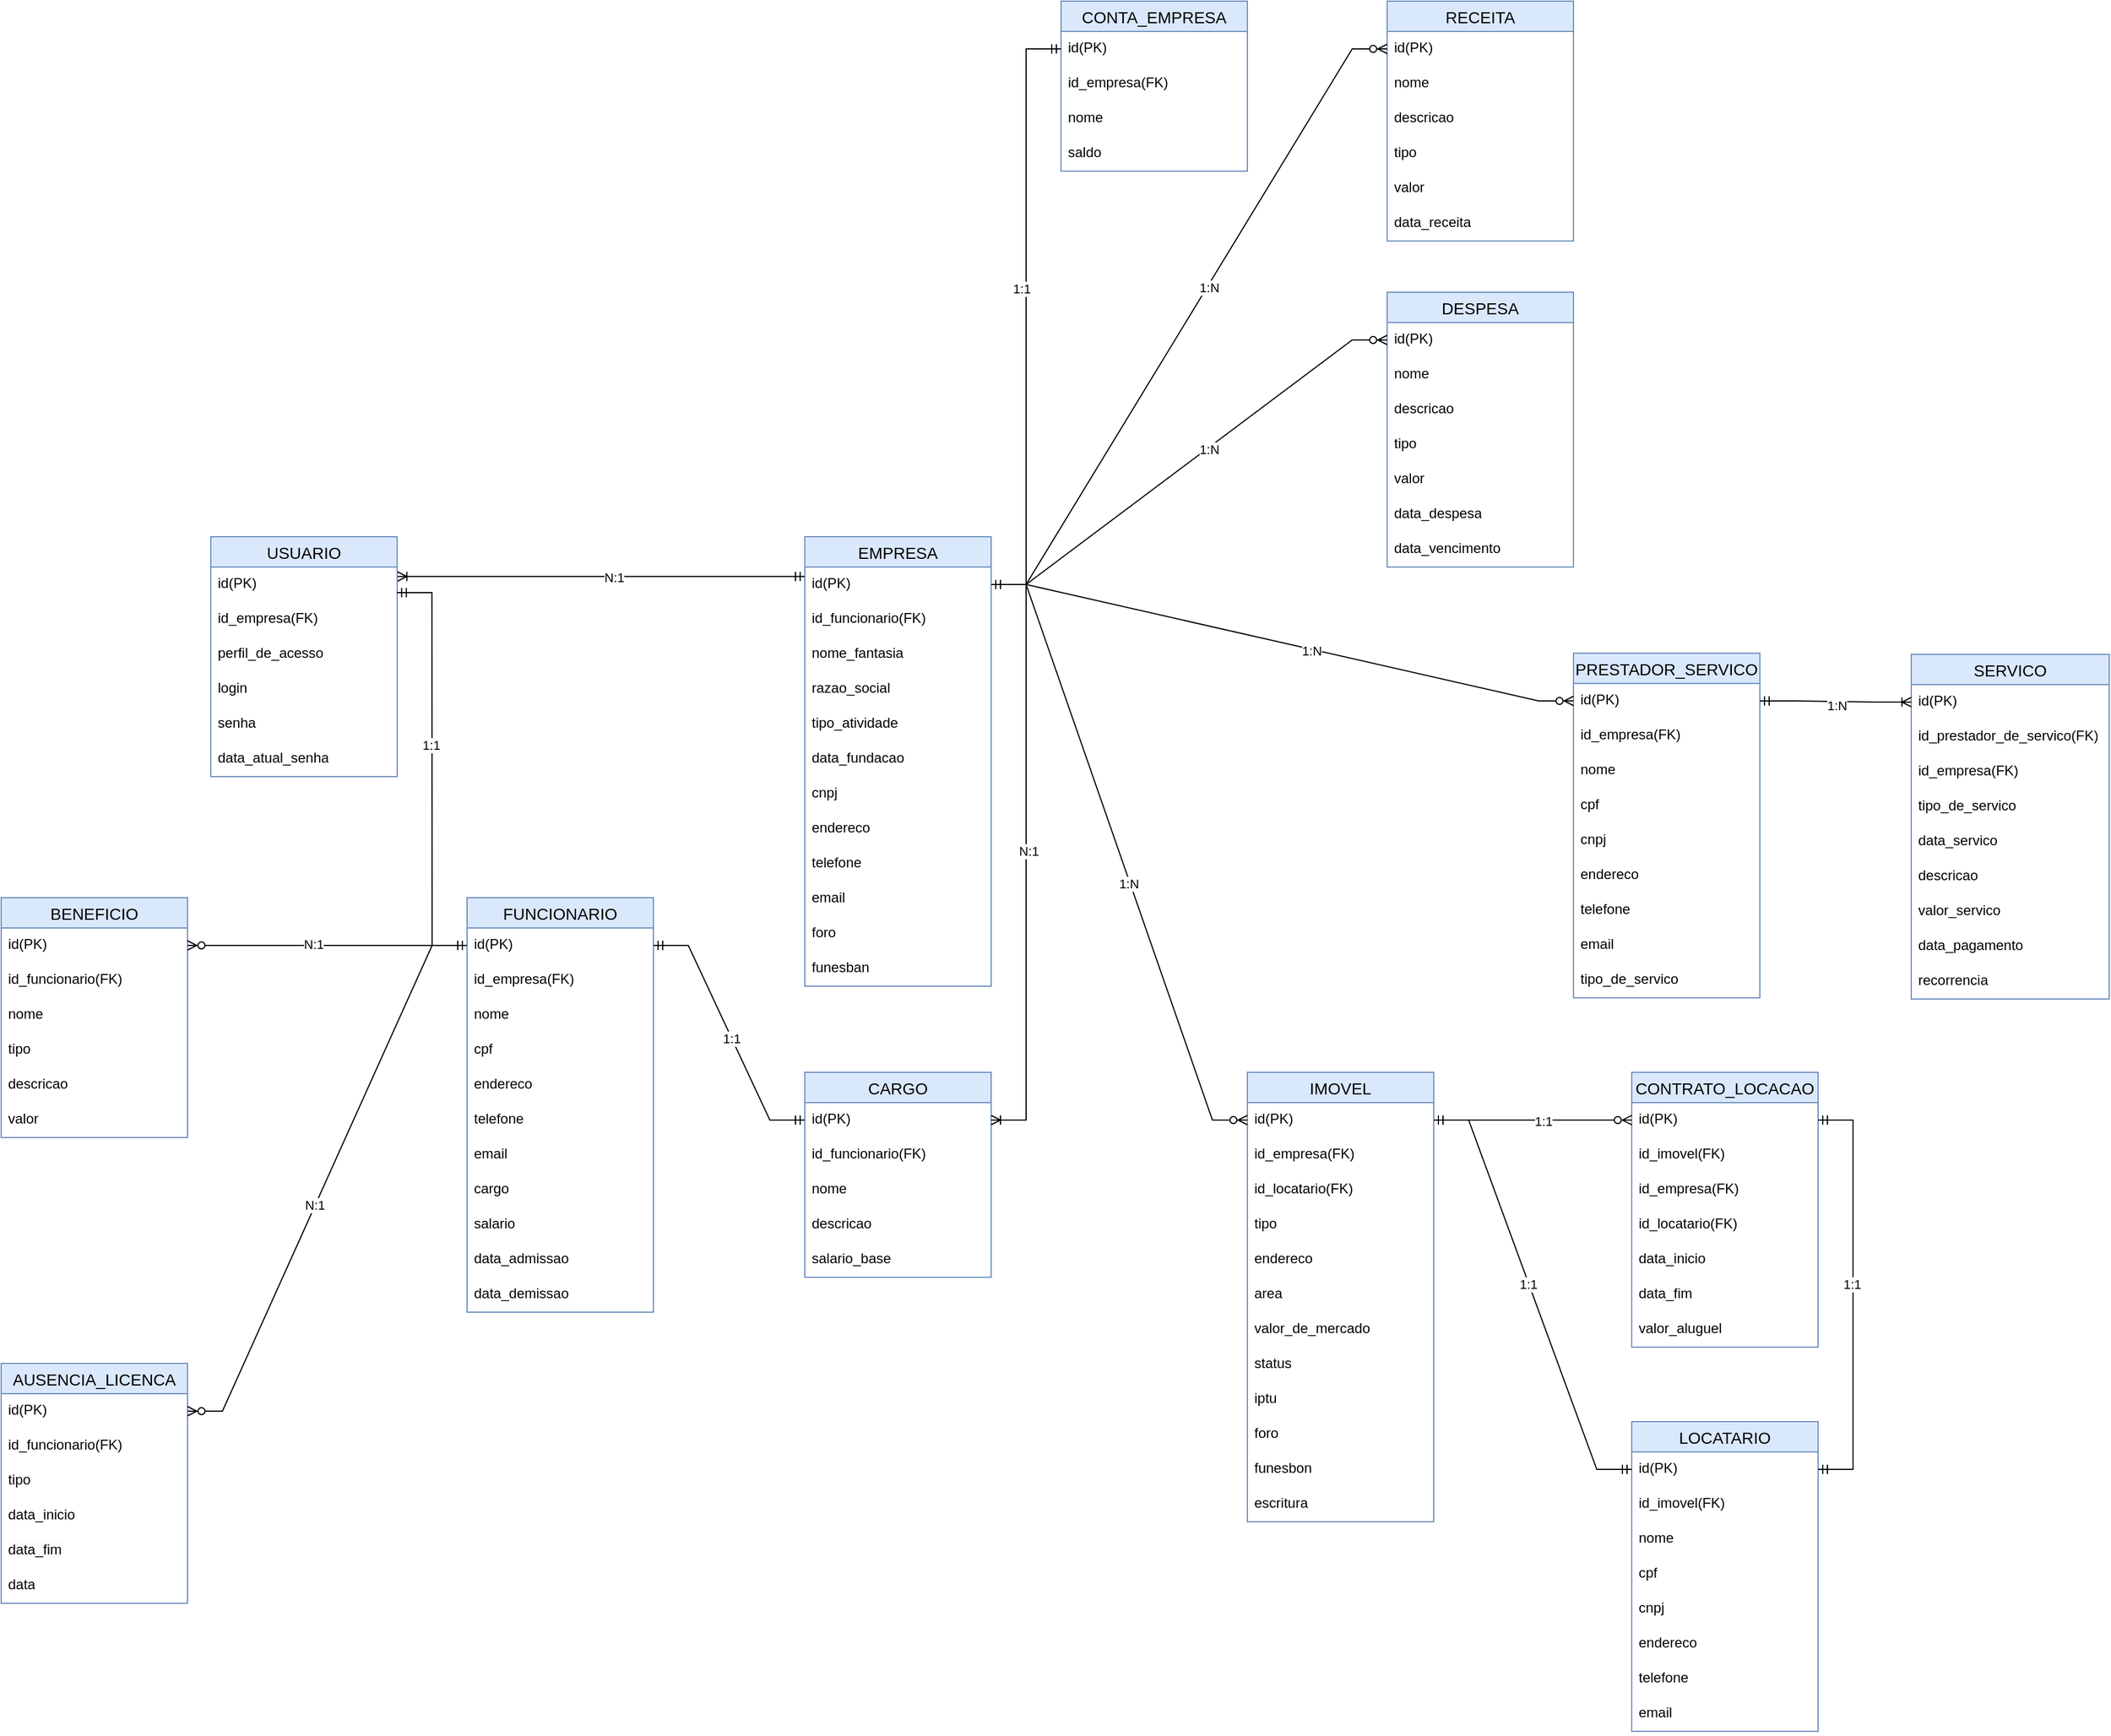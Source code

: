 <mxfile version="24.7.11">
  <diagram name="Página-1" id="d_YpmYWqiIQpoKgmiuow">
    <mxGraphModel dx="1834" dy="1172" grid="1" gridSize="10" guides="1" tooltips="1" connect="1" arrows="1" fold="1" page="0" pageScale="2" pageWidth="827" pageHeight="1169" math="0" shadow="0">
      <root>
        <mxCell id="0" />
        <mxCell id="1" parent="0" />
        <mxCell id="fb1YcsswAEkiiBw2xl4D-1" value="USUARIO" style="swimlane;fontStyle=0;childLayout=stackLayout;horizontal=1;startSize=26;horizontalStack=0;resizeParent=1;resizeParentMax=0;resizeLast=0;collapsible=1;marginBottom=0;align=center;fontSize=14;fillStyle=solid;swimlaneFillColor=default;fillColor=#dae8fc;strokeColor=#6c8ebf;" parent="1" vertex="1">
          <mxGeometry x="-150" y="110" width="160" height="206" as="geometry">
            <mxRectangle x="-150" y="110" width="100" height="30" as="alternateBounds" />
          </mxGeometry>
        </mxCell>
        <mxCell id="fb1YcsswAEkiiBw2xl4D-2" value="id(PK)" style="text;spacingLeft=4;spacingRight=4;overflow=hidden;rotatable=0;points=[[0,0.5],[1,0.5]];portConstraint=eastwest;fontSize=12;whiteSpace=wrap;html=1;" parent="fb1YcsswAEkiiBw2xl4D-1" vertex="1">
          <mxGeometry y="26" width="160" height="30" as="geometry" />
        </mxCell>
        <mxCell id="fb1YcsswAEkiiBw2xl4D-50" value="id_empresa(FK)" style="text;spacingLeft=4;spacingRight=4;overflow=hidden;rotatable=0;points=[[0,0.5],[1,0.5]];portConstraint=eastwest;fontSize=12;whiteSpace=wrap;html=1;" parent="fb1YcsswAEkiiBw2xl4D-1" vertex="1">
          <mxGeometry y="56" width="160" height="30" as="geometry" />
        </mxCell>
        <mxCell id="fb1YcsswAEkiiBw2xl4D-6" value="perfil_de_acesso" style="text;strokeColor=none;fillColor=none;spacingLeft=4;spacingRight=4;overflow=hidden;rotatable=0;points=[[0,0.5],[1,0.5]];portConstraint=eastwest;fontSize=12;whiteSpace=wrap;html=1;" parent="fb1YcsswAEkiiBw2xl4D-1" vertex="1">
          <mxGeometry y="86" width="160" height="30" as="geometry" />
        </mxCell>
        <mxCell id="fb1YcsswAEkiiBw2xl4D-3" value="login" style="text;strokeColor=none;fillColor=none;spacingLeft=4;spacingRight=4;overflow=hidden;rotatable=0;points=[[0,0.5],[1,0.5]];portConstraint=eastwest;fontSize=12;whiteSpace=wrap;html=1;" parent="fb1YcsswAEkiiBw2xl4D-1" vertex="1">
          <mxGeometry y="116" width="160" height="30" as="geometry" />
        </mxCell>
        <mxCell id="fb1YcsswAEkiiBw2xl4D-4" value="senha" style="text;strokeColor=none;fillColor=none;spacingLeft=4;spacingRight=4;overflow=hidden;rotatable=0;points=[[0,0.5],[1,0.5]];portConstraint=eastwest;fontSize=12;whiteSpace=wrap;html=1;" parent="fb1YcsswAEkiiBw2xl4D-1" vertex="1">
          <mxGeometry y="146" width="160" height="30" as="geometry" />
        </mxCell>
        <mxCell id="fb1YcsswAEkiiBw2xl4D-5" value="data_atual_senha" style="text;strokeColor=none;fillColor=none;spacingLeft=4;spacingRight=4;overflow=hidden;rotatable=0;points=[[0,0.5],[1,0.5]];portConstraint=eastwest;fontSize=12;whiteSpace=wrap;html=1;" parent="fb1YcsswAEkiiBw2xl4D-1" vertex="1">
          <mxGeometry y="176" width="160" height="30" as="geometry" />
        </mxCell>
        <mxCell id="fb1YcsswAEkiiBw2xl4D-8" value="EMPRESA" style="swimlane;fontStyle=0;childLayout=stackLayout;horizontal=1;startSize=26;horizontalStack=0;resizeParent=1;resizeParentMax=0;resizeLast=0;collapsible=1;marginBottom=0;align=center;fontSize=14;fillStyle=solid;swimlaneFillColor=default;fillColor=#dae8fc;strokeColor=#6c8ebf;" parent="1" vertex="1">
          <mxGeometry x="360" y="110" width="160" height="386" as="geometry" />
        </mxCell>
        <mxCell id="fb1YcsswAEkiiBw2xl4D-9" value="id(PK)" style="text;spacingLeft=4;spacingRight=4;overflow=hidden;rotatable=0;points=[[0,0.5],[1,0.5]];portConstraint=eastwest;fontSize=12;whiteSpace=wrap;html=1;" parent="fb1YcsswAEkiiBw2xl4D-8" vertex="1">
          <mxGeometry y="26" width="160" height="30" as="geometry" />
        </mxCell>
        <mxCell id="pFY1TqNOQEQrciSIyg7q-40" value="id_funcionario(FK)" style="text;spacingLeft=4;spacingRight=4;overflow=hidden;rotatable=0;points=[[0,0.5],[1,0.5]];portConstraint=eastwest;fontSize=12;whiteSpace=wrap;html=1;" parent="fb1YcsswAEkiiBw2xl4D-8" vertex="1">
          <mxGeometry y="56" width="160" height="30" as="geometry" />
        </mxCell>
        <mxCell id="fb1YcsswAEkiiBw2xl4D-10" value="nome_fantasia" style="text;strokeColor=none;fillColor=none;spacingLeft=4;spacingRight=4;overflow=hidden;rotatable=0;points=[[0,0.5],[1,0.5]];portConstraint=eastwest;fontSize=12;whiteSpace=wrap;html=1;" parent="fb1YcsswAEkiiBw2xl4D-8" vertex="1">
          <mxGeometry y="86" width="160" height="30" as="geometry" />
        </mxCell>
        <mxCell id="pFY1TqNOQEQrciSIyg7q-36" value="razao_social" style="text;strokeColor=none;fillColor=none;spacingLeft=4;spacingRight=4;overflow=hidden;rotatable=0;points=[[0,0.5],[1,0.5]];portConstraint=eastwest;fontSize=12;whiteSpace=wrap;html=1;" parent="fb1YcsswAEkiiBw2xl4D-8" vertex="1">
          <mxGeometry y="116" width="160" height="30" as="geometry" />
        </mxCell>
        <mxCell id="pFY1TqNOQEQrciSIyg7q-37" value="tipo_atividade" style="text;strokeColor=none;fillColor=none;spacingLeft=4;spacingRight=4;overflow=hidden;rotatable=0;points=[[0,0.5],[1,0.5]];portConstraint=eastwest;fontSize=12;whiteSpace=wrap;html=1;" parent="fb1YcsswAEkiiBw2xl4D-8" vertex="1">
          <mxGeometry y="146" width="160" height="30" as="geometry" />
        </mxCell>
        <mxCell id="pFY1TqNOQEQrciSIyg7q-38" value="data_fundacao" style="text;strokeColor=none;fillColor=none;spacingLeft=4;spacingRight=4;overflow=hidden;rotatable=0;points=[[0,0.5],[1,0.5]];portConstraint=eastwest;fontSize=12;whiteSpace=wrap;html=1;" parent="fb1YcsswAEkiiBw2xl4D-8" vertex="1">
          <mxGeometry y="176" width="160" height="30" as="geometry" />
        </mxCell>
        <mxCell id="fb1YcsswAEkiiBw2xl4D-11" value="cnpj" style="text;strokeColor=none;fillColor=none;spacingLeft=4;spacingRight=4;overflow=hidden;rotatable=0;points=[[0,0.5],[1,0.5]];portConstraint=eastwest;fontSize=12;whiteSpace=wrap;html=1;" parent="fb1YcsswAEkiiBw2xl4D-8" vertex="1">
          <mxGeometry y="206" width="160" height="30" as="geometry" />
        </mxCell>
        <mxCell id="fb1YcsswAEkiiBw2xl4D-12" value="endereco" style="text;strokeColor=none;fillColor=none;spacingLeft=4;spacingRight=4;overflow=hidden;rotatable=0;points=[[0,0.5],[1,0.5]];portConstraint=eastwest;fontSize=12;whiteSpace=wrap;html=1;" parent="fb1YcsswAEkiiBw2xl4D-8" vertex="1">
          <mxGeometry y="236" width="160" height="30" as="geometry" />
        </mxCell>
        <mxCell id="fb1YcsswAEkiiBw2xl4D-13" value="telefone" style="text;strokeColor=none;fillColor=none;spacingLeft=4;spacingRight=4;overflow=hidden;rotatable=0;points=[[0,0.5],[1,0.5]];portConstraint=eastwest;fontSize=12;whiteSpace=wrap;html=1;" parent="fb1YcsswAEkiiBw2xl4D-8" vertex="1">
          <mxGeometry y="266" width="160" height="30" as="geometry" />
        </mxCell>
        <mxCell id="fb1YcsswAEkiiBw2xl4D-14" value="email" style="text;strokeColor=none;fillColor=none;spacingLeft=4;spacingRight=4;overflow=hidden;rotatable=0;points=[[0,0.5],[1,0.5]];portConstraint=eastwest;fontSize=12;whiteSpace=wrap;html=1;" parent="fb1YcsswAEkiiBw2xl4D-8" vertex="1">
          <mxGeometry y="296" width="160" height="30" as="geometry" />
        </mxCell>
        <mxCell id="oyFb7h2C5lV8mtgE7dPS-1" value="foro" style="text;strokeColor=none;fillColor=none;spacingLeft=4;spacingRight=4;overflow=hidden;rotatable=0;points=[[0,0.5],[1,0.5]];portConstraint=eastwest;fontSize=12;whiteSpace=wrap;html=1;" parent="fb1YcsswAEkiiBw2xl4D-8" vertex="1">
          <mxGeometry y="326" width="160" height="30" as="geometry" />
        </mxCell>
        <mxCell id="oyFb7h2C5lV8mtgE7dPS-2" value="funesban" style="text;strokeColor=none;fillColor=none;spacingLeft=4;spacingRight=4;overflow=hidden;rotatable=0;points=[[0,0.5],[1,0.5]];portConstraint=eastwest;fontSize=12;whiteSpace=wrap;html=1;" parent="fb1YcsswAEkiiBw2xl4D-8" vertex="1">
          <mxGeometry y="356" width="160" height="30" as="geometry" />
        </mxCell>
        <mxCell id="fb1YcsswAEkiiBw2xl4D-15" value="empresa" style="html=1;overflow=block;blockSpacing=1;swimlane;childLayout=stackLayout;horizontal=1;horizontalStack=0;resizeParent=1;resizeParentMax=0;resizeLast=0;collapsible=0;fontStyle=0;marginBottom=0;swimlaneFillColor=#unset;startSize=NaN;whiteSpace=wrap;fontSize=13;align=center;spacing=0;strokeColor=#unset;rounded=1;absoluteArcSize=1;arcSize=12;strokeWidth=NaN;fillColor=#NaNNaNNaN;" parent="1" vertex="1">
          <mxGeometry x="1000" y="835" width="150" as="geometry" />
        </mxCell>
        <mxCell id="fb1YcsswAEkiiBw2xl4D-16" value="id" style="part=1;resizeHeight=0;strokeColor=none;verticalAlign=top;spacingLeft=4;spacingRight=4;overflow=hidden;rotatable=0;points=[[0,0.5],[1,0.5]];portConstraint=eastwest;html=1;whiteSpace=wrap;#unsetwhiteSpace=wrap;fontSize=13;align=center;fillColor=none;" parent="fb1YcsswAEkiiBw2xl4D-15" vertex="1">
          <mxGeometry width="150" as="geometry" />
        </mxCell>
        <mxCell id="fb1YcsswAEkiiBw2xl4D-17" value="nome" style="part=1;resizeHeight=0;strokeColor=none;verticalAlign=top;spacingLeft=4;spacingRight=4;overflow=hidden;rotatable=0;points=[[0,0.5],[1,0.5]];portConstraint=eastwest;html=1;whiteSpace=wrap;#unsetwhiteSpace=wrap;fontSize=13;align=center;fillColor=none;" parent="fb1YcsswAEkiiBw2xl4D-15" vertex="1">
          <mxGeometry width="150" as="geometry" />
        </mxCell>
        <mxCell id="fb1YcsswAEkiiBw2xl4D-18" value="cnpj" style="part=1;resizeHeight=0;strokeColor=none;verticalAlign=top;spacingLeft=4;spacingRight=4;overflow=hidden;rotatable=0;points=[[0,0.5],[1,0.5]];portConstraint=eastwest;html=1;whiteSpace=wrap;#unsetwhiteSpace=wrap;fontSize=13;align=center;fillColor=none;" parent="fb1YcsswAEkiiBw2xl4D-15" vertex="1">
          <mxGeometry width="150" as="geometry" />
        </mxCell>
        <mxCell id="fb1YcsswAEkiiBw2xl4D-19" value="endereco" style="part=1;resizeHeight=0;strokeColor=none;verticalAlign=top;spacingLeft=4;spacingRight=4;overflow=hidden;rotatable=0;points=[[0,0.5],[1,0.5]];portConstraint=eastwest;html=1;whiteSpace=wrap;#unsetwhiteSpace=wrap;fontSize=13;align=center;fillColor=none;" parent="fb1YcsswAEkiiBw2xl4D-15" vertex="1">
          <mxGeometry width="150" as="geometry" />
        </mxCell>
        <mxCell id="fb1YcsswAEkiiBw2xl4D-20" value="telefone" style="part=1;resizeHeight=0;strokeColor=none;verticalAlign=top;spacingLeft=4;spacingRight=4;overflow=hidden;rotatable=0;points=[[0,0.5],[1,0.5]];portConstraint=eastwest;html=1;whiteSpace=wrap;#unsetwhiteSpace=wrap;fontSize=13;align=center;fillColor=none;" parent="fb1YcsswAEkiiBw2xl4D-15" vertex="1">
          <mxGeometry width="150" as="geometry" />
        </mxCell>
        <mxCell id="fb1YcsswAEkiiBw2xl4D-21" value="email" style="part=1;resizeHeight=0;strokeColor=none;verticalAlign=top;spacingLeft=4;spacingRight=4;overflow=hidden;rotatable=0;points=[[0,0.5],[1,0.5]];portConstraint=eastwest;html=1;whiteSpace=wrap;#unsetwhiteSpace=wrap;fontSize=13;align=center;fillColor=none;" parent="fb1YcsswAEkiiBw2xl4D-15" vertex="1">
          <mxGeometry width="150" as="geometry" />
        </mxCell>
        <mxCell id="fb1YcsswAEkiiBw2xl4D-22" value="data da fundação" style="part=1;resizeHeight=0;strokeColor=none;verticalAlign=top;spacingLeft=4;spacingRight=4;overflow=hidden;rotatable=0;points=[[0,0.5],[1,0.5]];portConstraint=eastwest;html=1;whiteSpace=wrap;#unsetwhiteSpace=wrap;fontSize=13;align=center;fillColor=none;" parent="fb1YcsswAEkiiBw2xl4D-15" vertex="1">
          <mxGeometry width="150" as="geometry" />
        </mxCell>
        <mxCell id="fb1YcsswAEkiiBw2xl4D-28" value="FUNCIONARIO" style="swimlane;fontStyle=0;childLayout=stackLayout;horizontal=1;startSize=26;horizontalStack=0;resizeParent=1;resizeParentMax=0;resizeLast=0;collapsible=1;marginBottom=0;align=center;fontSize=14;fillStyle=solid;swimlaneFillColor=default;fillColor=#dae8fc;strokeColor=#6c8ebf;" parent="1" vertex="1">
          <mxGeometry x="70" y="420" width="160" height="356" as="geometry" />
        </mxCell>
        <mxCell id="fb1YcsswAEkiiBw2xl4D-29" value="id(PK)" style="text;spacingLeft=4;spacingRight=4;overflow=hidden;rotatable=0;points=[[0,0.5],[1,0.5]];portConstraint=eastwest;fontSize=12;whiteSpace=wrap;html=1;" parent="fb1YcsswAEkiiBw2xl4D-28" vertex="1">
          <mxGeometry y="26" width="160" height="30" as="geometry" />
        </mxCell>
        <mxCell id="fb1YcsswAEkiiBw2xl4D-51" value="id_empresa(FK)" style="text;spacingLeft=4;spacingRight=4;overflow=hidden;rotatable=0;points=[[0,0.5],[1,0.5]];portConstraint=eastwest;fontSize=12;whiteSpace=wrap;html=1;" parent="fb1YcsswAEkiiBw2xl4D-28" vertex="1">
          <mxGeometry y="56" width="160" height="30" as="geometry" />
        </mxCell>
        <mxCell id="fb1YcsswAEkiiBw2xl4D-30" value="nome" style="text;strokeColor=none;fillColor=none;spacingLeft=4;spacingRight=4;overflow=hidden;rotatable=0;points=[[0,0.5],[1,0.5]];portConstraint=eastwest;fontSize=12;whiteSpace=wrap;html=1;" parent="fb1YcsswAEkiiBw2xl4D-28" vertex="1">
          <mxGeometry y="86" width="160" height="30" as="geometry" />
        </mxCell>
        <mxCell id="fb1YcsswAEkiiBw2xl4D-31" value="cpf" style="text;strokeColor=none;fillColor=none;spacingLeft=4;spacingRight=4;overflow=hidden;rotatable=0;points=[[0,0.5],[1,0.5]];portConstraint=eastwest;fontSize=12;whiteSpace=wrap;html=1;" parent="fb1YcsswAEkiiBw2xl4D-28" vertex="1">
          <mxGeometry y="116" width="160" height="30" as="geometry" />
        </mxCell>
        <mxCell id="fb1YcsswAEkiiBw2xl4D-32" value="endereco" style="text;strokeColor=none;fillColor=none;spacingLeft=4;spacingRight=4;overflow=hidden;rotatable=0;points=[[0,0.5],[1,0.5]];portConstraint=eastwest;fontSize=12;whiteSpace=wrap;html=1;" parent="fb1YcsswAEkiiBw2xl4D-28" vertex="1">
          <mxGeometry y="146" width="160" height="30" as="geometry" />
        </mxCell>
        <mxCell id="fb1YcsswAEkiiBw2xl4D-33" value="telefone" style="text;strokeColor=none;fillColor=none;spacingLeft=4;spacingRight=4;overflow=hidden;rotatable=0;points=[[0,0.5],[1,0.5]];portConstraint=eastwest;fontSize=12;whiteSpace=wrap;html=1;" parent="fb1YcsswAEkiiBw2xl4D-28" vertex="1">
          <mxGeometry y="176" width="160" height="30" as="geometry" />
        </mxCell>
        <mxCell id="fb1YcsswAEkiiBw2xl4D-34" value="email" style="text;strokeColor=none;fillColor=none;spacingLeft=4;spacingRight=4;overflow=hidden;rotatable=0;points=[[0,0.5],[1,0.5]];portConstraint=eastwest;fontSize=12;whiteSpace=wrap;html=1;" parent="fb1YcsswAEkiiBw2xl4D-28" vertex="1">
          <mxGeometry y="206" width="160" height="30" as="geometry" />
        </mxCell>
        <mxCell id="fb1YcsswAEkiiBw2xl4D-35" value="cargo" style="text;strokeColor=none;fillColor=none;spacingLeft=4;spacingRight=4;overflow=hidden;rotatable=0;points=[[0,0.5],[1,0.5]];portConstraint=eastwest;fontSize=12;whiteSpace=wrap;html=1;" parent="fb1YcsswAEkiiBw2xl4D-28" vertex="1">
          <mxGeometry y="236" width="160" height="30" as="geometry" />
        </mxCell>
        <mxCell id="fb1YcsswAEkiiBw2xl4D-36" value="&lt;span data-lucid-content=&quot;{&amp;quot;t&amp;quot;:&amp;quot;salario&amp;quot;,&amp;quot;m&amp;quot;:[{&amp;quot;s&amp;quot;:0,&amp;quot;n&amp;quot;:&amp;quot;a&amp;quot;,&amp;quot;v&amp;quot;:&amp;quot;center&amp;quot;},{&amp;quot;s&amp;quot;:0,&amp;quot;n&amp;quot;:&amp;quot;fsp&amp;quot;,&amp;quot;v&amp;quot;:&amp;quot;ss_presetShapeStyle1_textStyle&amp;quot;,&amp;quot;e&amp;quot;:7},{&amp;quot;s&amp;quot;:0,&amp;quot;n&amp;quot;:&amp;quot;fsp2&amp;quot;,&amp;quot;v&amp;quot;:&amp;quot;ss_presetShapeStyle1_textStyle&amp;quot;,&amp;quot;e&amp;quot;:7}]}&quot; data-lucid-type=&quot;application/vnd.lucid.text&quot;&gt;salario&lt;/span&gt;" style="text;strokeColor=none;fillColor=none;spacingLeft=4;spacingRight=4;overflow=hidden;rotatable=0;points=[[0,0.5],[1,0.5]];portConstraint=eastwest;fontSize=12;whiteSpace=wrap;html=1;" parent="fb1YcsswAEkiiBw2xl4D-28" vertex="1">
          <mxGeometry y="266" width="160" height="30" as="geometry" />
        </mxCell>
        <mxCell id="fb1YcsswAEkiiBw2xl4D-37" value="data_admissao" style="text;strokeColor=none;fillColor=none;spacingLeft=4;spacingRight=4;overflow=hidden;rotatable=0;points=[[0,0.5],[1,0.5]];portConstraint=eastwest;fontSize=12;whiteSpace=wrap;html=1;" parent="fb1YcsswAEkiiBw2xl4D-28" vertex="1">
          <mxGeometry y="296" width="160" height="30" as="geometry" />
        </mxCell>
        <mxCell id="fb1YcsswAEkiiBw2xl4D-38" value="data_demissao" style="text;strokeColor=none;fillColor=none;spacingLeft=4;spacingRight=4;overflow=hidden;rotatable=0;points=[[0,0.5],[1,0.5]];portConstraint=eastwest;fontSize=12;whiteSpace=wrap;html=1;" parent="fb1YcsswAEkiiBw2xl4D-28" vertex="1">
          <mxGeometry y="326" width="160" height="30" as="geometry" />
        </mxCell>
        <mxCell id="fb1YcsswAEkiiBw2xl4D-53" value="CARGO" style="swimlane;fontStyle=0;childLayout=stackLayout;horizontal=1;startSize=26;horizontalStack=0;resizeParent=1;resizeParentMax=0;resizeLast=0;collapsible=1;marginBottom=0;align=center;fontSize=14;fillStyle=solid;swimlaneFillColor=default;fillColor=#dae8fc;strokeColor=#6c8ebf;" parent="1" vertex="1">
          <mxGeometry x="360" y="570" width="160" height="176" as="geometry" />
        </mxCell>
        <mxCell id="fb1YcsswAEkiiBw2xl4D-54" value="id(PK)" style="text;spacingLeft=4;spacingRight=4;overflow=hidden;rotatable=0;points=[[0,0.5],[1,0.5]];portConstraint=eastwest;fontSize=12;whiteSpace=wrap;html=1;" parent="fb1YcsswAEkiiBw2xl4D-53" vertex="1">
          <mxGeometry y="26" width="160" height="30" as="geometry" />
        </mxCell>
        <mxCell id="fb1YcsswAEkiiBw2xl4D-59" value="id_funcionario(FK)" style="text;spacingLeft=4;spacingRight=4;overflow=hidden;rotatable=0;points=[[0,0.5],[1,0.5]];portConstraint=eastwest;fontSize=12;whiteSpace=wrap;html=1;" parent="fb1YcsswAEkiiBw2xl4D-53" vertex="1">
          <mxGeometry y="56" width="160" height="30" as="geometry" />
        </mxCell>
        <mxCell id="fb1YcsswAEkiiBw2xl4D-56" value="nome" style="text;strokeColor=none;fillColor=none;spacingLeft=4;spacingRight=4;overflow=hidden;rotatable=0;points=[[0,0.5],[1,0.5]];portConstraint=eastwest;fontSize=12;whiteSpace=wrap;html=1;" parent="fb1YcsswAEkiiBw2xl4D-53" vertex="1">
          <mxGeometry y="86" width="160" height="30" as="geometry" />
        </mxCell>
        <mxCell id="fb1YcsswAEkiiBw2xl4D-57" value="descricao" style="text;strokeColor=none;fillColor=none;spacingLeft=4;spacingRight=4;overflow=hidden;rotatable=0;points=[[0,0.5],[1,0.5]];portConstraint=eastwest;fontSize=12;whiteSpace=wrap;html=1;" parent="fb1YcsswAEkiiBw2xl4D-53" vertex="1">
          <mxGeometry y="116" width="160" height="30" as="geometry" />
        </mxCell>
        <mxCell id="fb1YcsswAEkiiBw2xl4D-58" value="salario_base" style="text;strokeColor=none;fillColor=none;spacingLeft=4;spacingRight=4;overflow=hidden;rotatable=0;points=[[0,0.5],[1,0.5]];portConstraint=eastwest;fontSize=12;whiteSpace=wrap;html=1;" parent="fb1YcsswAEkiiBw2xl4D-53" vertex="1">
          <mxGeometry y="146" width="160" height="30" as="geometry" />
        </mxCell>
        <mxCell id="fb1YcsswAEkiiBw2xl4D-60" value="PRESTADOR_SERVICO" style="swimlane;fontStyle=0;childLayout=stackLayout;horizontal=1;startSize=26;horizontalStack=0;resizeParent=1;resizeParentMax=0;resizeLast=0;collapsible=1;marginBottom=0;align=center;fontSize=14;fillStyle=solid;swimlaneFillColor=default;fillColor=#dae8fc;strokeColor=#6c8ebf;" parent="1" vertex="1">
          <mxGeometry x="1020" y="210" width="160" height="296" as="geometry" />
        </mxCell>
        <mxCell id="fb1YcsswAEkiiBw2xl4D-61" value="id(PK)" style="text;spacingLeft=4;spacingRight=4;overflow=hidden;rotatable=0;points=[[0,0.5],[1,0.5]];portConstraint=eastwest;fontSize=12;whiteSpace=wrap;html=1;" parent="fb1YcsswAEkiiBw2xl4D-60" vertex="1">
          <mxGeometry y="26" width="160" height="30" as="geometry" />
        </mxCell>
        <mxCell id="fb1YcsswAEkiiBw2xl4D-62" value="id_empresa(FK)" style="text;spacingLeft=4;spacingRight=4;overflow=hidden;rotatable=0;points=[[0,0.5],[1,0.5]];portConstraint=eastwest;fontSize=12;whiteSpace=wrap;html=1;" parent="fb1YcsswAEkiiBw2xl4D-60" vertex="1">
          <mxGeometry y="56" width="160" height="30" as="geometry" />
        </mxCell>
        <mxCell id="fb1YcsswAEkiiBw2xl4D-63" value="nome" style="text;strokeColor=none;fillColor=none;spacingLeft=4;spacingRight=4;overflow=hidden;rotatable=0;points=[[0,0.5],[1,0.5]];portConstraint=eastwest;fontSize=12;whiteSpace=wrap;html=1;" parent="fb1YcsswAEkiiBw2xl4D-60" vertex="1">
          <mxGeometry y="86" width="160" height="30" as="geometry" />
        </mxCell>
        <mxCell id="fb1YcsswAEkiiBw2xl4D-64" value="cpf" style="text;strokeColor=none;fillColor=none;spacingLeft=4;spacingRight=4;overflow=hidden;rotatable=0;points=[[0,0.5],[1,0.5]];portConstraint=eastwest;fontSize=12;whiteSpace=wrap;html=1;" parent="fb1YcsswAEkiiBw2xl4D-60" vertex="1">
          <mxGeometry y="116" width="160" height="30" as="geometry" />
        </mxCell>
        <mxCell id="fb1YcsswAEkiiBw2xl4D-72" value="cnpj" style="text;strokeColor=none;fillColor=none;spacingLeft=4;spacingRight=4;overflow=hidden;rotatable=0;points=[[0,0.5],[1,0.5]];portConstraint=eastwest;fontSize=12;whiteSpace=wrap;html=1;" parent="fb1YcsswAEkiiBw2xl4D-60" vertex="1">
          <mxGeometry y="146" width="160" height="30" as="geometry" />
        </mxCell>
        <mxCell id="fb1YcsswAEkiiBw2xl4D-65" value="endereco" style="text;strokeColor=none;fillColor=none;spacingLeft=4;spacingRight=4;overflow=hidden;rotatable=0;points=[[0,0.5],[1,0.5]];portConstraint=eastwest;fontSize=12;whiteSpace=wrap;html=1;" parent="fb1YcsswAEkiiBw2xl4D-60" vertex="1">
          <mxGeometry y="176" width="160" height="30" as="geometry" />
        </mxCell>
        <mxCell id="fb1YcsswAEkiiBw2xl4D-66" value="telefone" style="text;strokeColor=none;fillColor=none;spacingLeft=4;spacingRight=4;overflow=hidden;rotatable=0;points=[[0,0.5],[1,0.5]];portConstraint=eastwest;fontSize=12;whiteSpace=wrap;html=1;" parent="fb1YcsswAEkiiBw2xl4D-60" vertex="1">
          <mxGeometry y="206" width="160" height="30" as="geometry" />
        </mxCell>
        <mxCell id="fb1YcsswAEkiiBw2xl4D-67" value="email" style="text;strokeColor=none;fillColor=none;spacingLeft=4;spacingRight=4;overflow=hidden;rotatable=0;points=[[0,0.5],[1,0.5]];portConstraint=eastwest;fontSize=12;whiteSpace=wrap;html=1;" parent="fb1YcsswAEkiiBw2xl4D-60" vertex="1">
          <mxGeometry y="236" width="160" height="30" as="geometry" />
        </mxCell>
        <mxCell id="fb1YcsswAEkiiBw2xl4D-68" value="tipo_de_servico" style="text;strokeColor=none;fillColor=none;spacingLeft=4;spacingRight=4;overflow=hidden;rotatable=0;points=[[0,0.5],[1,0.5]];portConstraint=eastwest;fontSize=12;whiteSpace=wrap;html=1;" parent="fb1YcsswAEkiiBw2xl4D-60" vertex="1">
          <mxGeometry y="266" width="160" height="30" as="geometry" />
        </mxCell>
        <mxCell id="fb1YcsswAEkiiBw2xl4D-73" value="SERVICO" style="swimlane;fontStyle=0;childLayout=stackLayout;horizontal=1;startSize=26;horizontalStack=0;resizeParent=1;resizeParentMax=0;resizeLast=0;collapsible=1;marginBottom=0;align=center;fontSize=14;fillStyle=solid;swimlaneFillColor=default;fillColor=#dae8fc;strokeColor=#6c8ebf;" parent="1" vertex="1">
          <mxGeometry x="1310" y="211" width="170" height="296" as="geometry" />
        </mxCell>
        <mxCell id="fb1YcsswAEkiiBw2xl4D-74" value="id(PK)" style="text;spacingLeft=4;spacingRight=4;overflow=hidden;rotatable=0;points=[[0,0.5],[1,0.5]];portConstraint=eastwest;fontSize=12;whiteSpace=wrap;html=1;" parent="fb1YcsswAEkiiBw2xl4D-73" vertex="1">
          <mxGeometry y="26" width="170" height="30" as="geometry" />
        </mxCell>
        <mxCell id="fb1YcsswAEkiiBw2xl4D-75" value="id_prestador_de_servico(FK)" style="text;spacingLeft=4;spacingRight=4;overflow=hidden;rotatable=0;points=[[0,0.5],[1,0.5]];portConstraint=eastwest;fontSize=12;whiteSpace=wrap;html=1;" parent="fb1YcsswAEkiiBw2xl4D-73" vertex="1">
          <mxGeometry y="56" width="170" height="30" as="geometry" />
        </mxCell>
        <mxCell id="fb1YcsswAEkiiBw2xl4D-76" value="id_empresa(FK)" style="text;spacingLeft=4;spacingRight=4;overflow=hidden;rotatable=0;points=[[0,0.5],[1,0.5]];portConstraint=eastwest;fontSize=12;whiteSpace=wrap;html=1;" parent="fb1YcsswAEkiiBw2xl4D-73" vertex="1">
          <mxGeometry y="86" width="170" height="30" as="geometry" />
        </mxCell>
        <mxCell id="fb1YcsswAEkiiBw2xl4D-77" value="tipo_de_servico" style="text;strokeColor=none;fillColor=none;spacingLeft=4;spacingRight=4;overflow=hidden;rotatable=0;points=[[0,0.5],[1,0.5]];portConstraint=eastwest;fontSize=12;whiteSpace=wrap;html=1;" parent="fb1YcsswAEkiiBw2xl4D-73" vertex="1">
          <mxGeometry y="116" width="170" height="30" as="geometry" />
        </mxCell>
        <mxCell id="pFY1TqNOQEQrciSIyg7q-42" value="data_servico" style="text;strokeColor=none;fillColor=none;spacingLeft=4;spacingRight=4;overflow=hidden;rotatable=0;points=[[0,0.5],[1,0.5]];portConstraint=eastwest;fontSize=12;whiteSpace=wrap;html=1;" parent="fb1YcsswAEkiiBw2xl4D-73" vertex="1">
          <mxGeometry y="146" width="170" height="30" as="geometry" />
        </mxCell>
        <mxCell id="fb1YcsswAEkiiBw2xl4D-78" value="descricao" style="text;strokeColor=none;fillColor=none;spacingLeft=4;spacingRight=4;overflow=hidden;rotatable=0;points=[[0,0.5],[1,0.5]];portConstraint=eastwest;fontSize=12;whiteSpace=wrap;html=1;" parent="fb1YcsswAEkiiBw2xl4D-73" vertex="1">
          <mxGeometry y="176" width="170" height="30" as="geometry" />
        </mxCell>
        <mxCell id="fb1YcsswAEkiiBw2xl4D-79" value="valor_servico" style="text;strokeColor=none;fillColor=none;spacingLeft=4;spacingRight=4;overflow=hidden;rotatable=0;points=[[0,0.5],[1,0.5]];portConstraint=eastwest;fontSize=12;whiteSpace=wrap;html=1;" parent="fb1YcsswAEkiiBw2xl4D-73" vertex="1">
          <mxGeometry y="206" width="170" height="30" as="geometry" />
        </mxCell>
        <mxCell id="fb1YcsswAEkiiBw2xl4D-80" value="data_pagamento" style="text;strokeColor=none;fillColor=none;spacingLeft=4;spacingRight=4;overflow=hidden;rotatable=0;points=[[0,0.5],[1,0.5]];portConstraint=eastwest;fontSize=12;whiteSpace=wrap;html=1;" parent="fb1YcsswAEkiiBw2xl4D-73" vertex="1">
          <mxGeometry y="236" width="170" height="30" as="geometry" />
        </mxCell>
        <mxCell id="xiveGK4aVLv08EHvEyTG-33" value="recorrencia" style="text;strokeColor=none;fillColor=none;spacingLeft=4;spacingRight=4;overflow=hidden;rotatable=0;points=[[0,0.5],[1,0.5]];portConstraint=eastwest;fontSize=12;whiteSpace=wrap;html=1;" parent="fb1YcsswAEkiiBw2xl4D-73" vertex="1">
          <mxGeometry y="266" width="170" height="30" as="geometry" />
        </mxCell>
        <mxCell id="fb1YcsswAEkiiBw2xl4D-84" value="DESPESA" style="swimlane;fontStyle=0;childLayout=stackLayout;horizontal=1;startSize=26;horizontalStack=0;resizeParent=1;resizeParentMax=0;resizeLast=0;collapsible=1;marginBottom=0;align=center;fontSize=14;fillStyle=solid;swimlaneFillColor=default;fillColor=#dae8fc;strokeColor=#6c8ebf;" parent="1" vertex="1">
          <mxGeometry x="860" y="-100" width="160" height="236" as="geometry" />
        </mxCell>
        <mxCell id="fb1YcsswAEkiiBw2xl4D-85" value="id(PK)" style="text;spacingLeft=4;spacingRight=4;overflow=hidden;rotatable=0;points=[[0,0.5],[1,0.5]];portConstraint=eastwest;fontSize=12;whiteSpace=wrap;html=1;" parent="fb1YcsswAEkiiBw2xl4D-84" vertex="1">
          <mxGeometry y="26" width="160" height="30" as="geometry" />
        </mxCell>
        <mxCell id="fb1YcsswAEkiiBw2xl4D-86" value="nome" style="text;strokeColor=none;fillColor=none;spacingLeft=4;spacingRight=4;overflow=hidden;rotatable=0;points=[[0,0.5],[1,0.5]];portConstraint=eastwest;fontSize=12;whiteSpace=wrap;html=1;" parent="fb1YcsswAEkiiBw2xl4D-84" vertex="1">
          <mxGeometry y="56" width="160" height="30" as="geometry" />
        </mxCell>
        <mxCell id="fb1YcsswAEkiiBw2xl4D-87" value="descricao" style="text;strokeColor=none;fillColor=none;spacingLeft=4;spacingRight=4;overflow=hidden;rotatable=0;points=[[0,0.5],[1,0.5]];portConstraint=eastwest;fontSize=12;whiteSpace=wrap;html=1;" parent="fb1YcsswAEkiiBw2xl4D-84" vertex="1">
          <mxGeometry y="86" width="160" height="30" as="geometry" />
        </mxCell>
        <mxCell id="fb1YcsswAEkiiBw2xl4D-88" value="tipo" style="text;strokeColor=none;fillColor=none;spacingLeft=4;spacingRight=4;overflow=hidden;rotatable=0;points=[[0,0.5],[1,0.5]];portConstraint=eastwest;fontSize=12;whiteSpace=wrap;html=1;" parent="fb1YcsswAEkiiBw2xl4D-84" vertex="1">
          <mxGeometry y="116" width="160" height="30" as="geometry" />
        </mxCell>
        <mxCell id="fb1YcsswAEkiiBw2xl4D-89" value="valor" style="text;strokeColor=none;fillColor=none;spacingLeft=4;spacingRight=4;overflow=hidden;rotatable=0;points=[[0,0.5],[1,0.5]];portConstraint=eastwest;fontSize=12;whiteSpace=wrap;html=1;" parent="fb1YcsswAEkiiBw2xl4D-84" vertex="1">
          <mxGeometry y="146" width="160" height="30" as="geometry" />
        </mxCell>
        <mxCell id="fb1YcsswAEkiiBw2xl4D-98" value="data_despesa" style="text;strokeColor=none;fillColor=none;spacingLeft=4;spacingRight=4;overflow=hidden;rotatable=0;points=[[0,0.5],[1,0.5]];portConstraint=eastwest;fontSize=12;whiteSpace=wrap;html=1;" parent="fb1YcsswAEkiiBw2xl4D-84" vertex="1">
          <mxGeometry y="176" width="160" height="30" as="geometry" />
        </mxCell>
        <mxCell id="pFY1TqNOQEQrciSIyg7q-41" value="data_vencimento" style="text;strokeColor=none;fillColor=none;spacingLeft=4;spacingRight=4;overflow=hidden;rotatable=0;points=[[0,0.5],[1,0.5]];portConstraint=eastwest;fontSize=12;whiteSpace=wrap;html=1;" parent="fb1YcsswAEkiiBw2xl4D-84" vertex="1">
          <mxGeometry y="206" width="160" height="30" as="geometry" />
        </mxCell>
        <mxCell id="fb1YcsswAEkiiBw2xl4D-92" value="RECEITA" style="swimlane;fontStyle=0;childLayout=stackLayout;horizontal=1;startSize=26;horizontalStack=0;resizeParent=1;resizeParentMax=0;resizeLast=0;collapsible=1;marginBottom=0;align=center;fontSize=14;fillStyle=solid;swimlaneFillColor=default;fillColor=#dae8fc;strokeColor=#6c8ebf;" parent="1" vertex="1">
          <mxGeometry x="860" y="-350" width="160" height="206" as="geometry" />
        </mxCell>
        <mxCell id="fb1YcsswAEkiiBw2xl4D-93" value="id(PK)" style="text;spacingLeft=4;spacingRight=4;overflow=hidden;rotatable=0;points=[[0,0.5],[1,0.5]];portConstraint=eastwest;fontSize=12;whiteSpace=wrap;html=1;" parent="fb1YcsswAEkiiBw2xl4D-92" vertex="1">
          <mxGeometry y="26" width="160" height="30" as="geometry" />
        </mxCell>
        <mxCell id="fb1YcsswAEkiiBw2xl4D-94" value="nome" style="text;strokeColor=none;fillColor=none;spacingLeft=4;spacingRight=4;overflow=hidden;rotatable=0;points=[[0,0.5],[1,0.5]];portConstraint=eastwest;fontSize=12;whiteSpace=wrap;html=1;" parent="fb1YcsswAEkiiBw2xl4D-92" vertex="1">
          <mxGeometry y="56" width="160" height="30" as="geometry" />
        </mxCell>
        <mxCell id="fb1YcsswAEkiiBw2xl4D-95" value="descricao" style="text;strokeColor=none;fillColor=none;spacingLeft=4;spacingRight=4;overflow=hidden;rotatable=0;points=[[0,0.5],[1,0.5]];portConstraint=eastwest;fontSize=12;whiteSpace=wrap;html=1;" parent="fb1YcsswAEkiiBw2xl4D-92" vertex="1">
          <mxGeometry y="86" width="160" height="30" as="geometry" />
        </mxCell>
        <mxCell id="fb1YcsswAEkiiBw2xl4D-96" value="tipo" style="text;strokeColor=none;fillColor=none;spacingLeft=4;spacingRight=4;overflow=hidden;rotatable=0;points=[[0,0.5],[1,0.5]];portConstraint=eastwest;fontSize=12;whiteSpace=wrap;html=1;" parent="fb1YcsswAEkiiBw2xl4D-92" vertex="1">
          <mxGeometry y="116" width="160" height="30" as="geometry" />
        </mxCell>
        <mxCell id="fb1YcsswAEkiiBw2xl4D-97" value="valor" style="text;strokeColor=none;fillColor=none;spacingLeft=4;spacingRight=4;overflow=hidden;rotatable=0;points=[[0,0.5],[1,0.5]];portConstraint=eastwest;fontSize=12;whiteSpace=wrap;html=1;" parent="fb1YcsswAEkiiBw2xl4D-92" vertex="1">
          <mxGeometry y="146" width="160" height="30" as="geometry" />
        </mxCell>
        <mxCell id="fb1YcsswAEkiiBw2xl4D-99" value="data_receita" style="text;strokeColor=none;fillColor=none;spacingLeft=4;spacingRight=4;overflow=hidden;rotatable=0;points=[[0,0.5],[1,0.5]];portConstraint=eastwest;fontSize=12;whiteSpace=wrap;html=1;" parent="fb1YcsswAEkiiBw2xl4D-92" vertex="1">
          <mxGeometry y="176" width="160" height="30" as="geometry" />
        </mxCell>
        <mxCell id="fb1YcsswAEkiiBw2xl4D-110" value="IMOVEL" style="swimlane;fontStyle=0;childLayout=stackLayout;horizontal=1;startSize=26;horizontalStack=0;resizeParent=1;resizeParentMax=0;resizeLast=0;collapsible=1;marginBottom=0;align=center;fontSize=14;fillStyle=solid;swimlaneFillColor=default;fillColor=#dae8fc;strokeColor=#6c8ebf;" parent="1" vertex="1">
          <mxGeometry x="740" y="570" width="160" height="386" as="geometry" />
        </mxCell>
        <mxCell id="fb1YcsswAEkiiBw2xl4D-111" value="id(PK)" style="text;spacingLeft=4;spacingRight=4;overflow=hidden;rotatable=0;points=[[0,0.5],[1,0.5]];portConstraint=eastwest;fontSize=12;whiteSpace=wrap;html=1;" parent="fb1YcsswAEkiiBw2xl4D-110" vertex="1">
          <mxGeometry y="26" width="160" height="30" as="geometry" />
        </mxCell>
        <mxCell id="pFY1TqNOQEQrciSIyg7q-2" value="id_empresa(FK)" style="text;spacingLeft=4;spacingRight=4;overflow=hidden;rotatable=0;points=[[0,0.5],[1,0.5]];portConstraint=eastwest;fontSize=12;whiteSpace=wrap;html=1;" parent="fb1YcsswAEkiiBw2xl4D-110" vertex="1">
          <mxGeometry y="56" width="160" height="30" as="geometry" />
        </mxCell>
        <mxCell id="t5vjhRIdcA4YJk9YSlVL-38" value="id_locatario(FK)" style="text;spacingLeft=4;spacingRight=4;overflow=hidden;rotatable=0;points=[[0,0.5],[1,0.5]];portConstraint=eastwest;fontSize=12;whiteSpace=wrap;html=1;" parent="fb1YcsswAEkiiBw2xl4D-110" vertex="1">
          <mxGeometry y="86" width="160" height="30" as="geometry" />
        </mxCell>
        <mxCell id="fb1YcsswAEkiiBw2xl4D-112" value="tipo" style="text;strokeColor=none;fillColor=none;spacingLeft=4;spacingRight=4;overflow=hidden;rotatable=0;points=[[0,0.5],[1,0.5]];portConstraint=eastwest;fontSize=12;whiteSpace=wrap;html=1;" parent="fb1YcsswAEkiiBw2xl4D-110" vertex="1">
          <mxGeometry y="116" width="160" height="30" as="geometry" />
        </mxCell>
        <mxCell id="fb1YcsswAEkiiBw2xl4D-113" value="endereco" style="text;strokeColor=none;fillColor=none;spacingLeft=4;spacingRight=4;overflow=hidden;rotatable=0;points=[[0,0.5],[1,0.5]];portConstraint=eastwest;fontSize=12;whiteSpace=wrap;html=1;" parent="fb1YcsswAEkiiBw2xl4D-110" vertex="1">
          <mxGeometry y="146" width="160" height="30" as="geometry" />
        </mxCell>
        <mxCell id="fb1YcsswAEkiiBw2xl4D-114" value="area" style="text;strokeColor=none;fillColor=none;spacingLeft=4;spacingRight=4;overflow=hidden;rotatable=0;points=[[0,0.5],[1,0.5]];portConstraint=eastwest;fontSize=12;whiteSpace=wrap;html=1;" parent="fb1YcsswAEkiiBw2xl4D-110" vertex="1">
          <mxGeometry y="176" width="160" height="30" as="geometry" />
        </mxCell>
        <mxCell id="fb1YcsswAEkiiBw2xl4D-115" value="valor_de_mercado" style="text;strokeColor=none;fillColor=none;spacingLeft=4;spacingRight=4;overflow=hidden;rotatable=0;points=[[0,0.5],[1,0.5]];portConstraint=eastwest;fontSize=12;whiteSpace=wrap;html=1;" parent="fb1YcsswAEkiiBw2xl4D-110" vertex="1">
          <mxGeometry y="206" width="160" height="30" as="geometry" />
        </mxCell>
        <mxCell id="fb1YcsswAEkiiBw2xl4D-116" value="status" style="text;strokeColor=none;fillColor=none;spacingLeft=4;spacingRight=4;overflow=hidden;rotatable=0;points=[[0,0.5],[1,0.5]];portConstraint=eastwest;fontSize=12;whiteSpace=wrap;html=1;" parent="fb1YcsswAEkiiBw2xl4D-110" vertex="1">
          <mxGeometry y="236" width="160" height="30" as="geometry" />
        </mxCell>
        <mxCell id="xiveGK4aVLv08EHvEyTG-1" value="iptu" style="text;strokeColor=none;fillColor=none;spacingLeft=4;spacingRight=4;overflow=hidden;rotatable=0;points=[[0,0.5],[1,0.5]];portConstraint=eastwest;fontSize=12;whiteSpace=wrap;html=1;" parent="fb1YcsswAEkiiBw2xl4D-110" vertex="1">
          <mxGeometry y="266" width="160" height="30" as="geometry" />
        </mxCell>
        <mxCell id="xiveGK4aVLv08EHvEyTG-2" value="foro" style="text;strokeColor=none;fillColor=none;spacingLeft=4;spacingRight=4;overflow=hidden;rotatable=0;points=[[0,0.5],[1,0.5]];portConstraint=eastwest;fontSize=12;whiteSpace=wrap;html=1;" parent="fb1YcsswAEkiiBw2xl4D-110" vertex="1">
          <mxGeometry y="296" width="160" height="30" as="geometry" />
        </mxCell>
        <mxCell id="xiveGK4aVLv08EHvEyTG-3" value="funesbon" style="text;strokeColor=none;fillColor=none;spacingLeft=4;spacingRight=4;overflow=hidden;rotatable=0;points=[[0,0.5],[1,0.5]];portConstraint=eastwest;fontSize=12;whiteSpace=wrap;html=1;" parent="fb1YcsswAEkiiBw2xl4D-110" vertex="1">
          <mxGeometry y="326" width="160" height="30" as="geometry" />
        </mxCell>
        <mxCell id="xiveGK4aVLv08EHvEyTG-4" value="escritura" style="text;strokeColor=none;fillColor=none;spacingLeft=4;spacingRight=4;overflow=hidden;rotatable=0;points=[[0,0.5],[1,0.5]];portConstraint=eastwest;fontSize=12;whiteSpace=wrap;html=1;" parent="fb1YcsswAEkiiBw2xl4D-110" vertex="1">
          <mxGeometry y="356" width="160" height="30" as="geometry" />
        </mxCell>
        <mxCell id="pFY1TqNOQEQrciSIyg7q-3" value="CONTRATO_LOCACAO" style="swimlane;fontStyle=0;childLayout=stackLayout;horizontal=1;startSize=26;horizontalStack=0;resizeParent=1;resizeParentMax=0;resizeLast=0;collapsible=1;marginBottom=0;align=center;fontSize=14;fillStyle=solid;swimlaneFillColor=default;fillColor=#dae8fc;strokeColor=#6c8ebf;" parent="1" vertex="1">
          <mxGeometry x="1070" y="570" width="160" height="236" as="geometry" />
        </mxCell>
        <mxCell id="pFY1TqNOQEQrciSIyg7q-4" value="id(PK)" style="text;spacingLeft=4;spacingRight=4;overflow=hidden;rotatable=0;points=[[0,0.5],[1,0.5]];portConstraint=eastwest;fontSize=12;whiteSpace=wrap;html=1;" parent="pFY1TqNOQEQrciSIyg7q-3" vertex="1">
          <mxGeometry y="26" width="160" height="30" as="geometry" />
        </mxCell>
        <mxCell id="pFY1TqNOQEQrciSIyg7q-9" value="id_imovel(FK)" style="text;strokeColor=none;fillColor=none;spacingLeft=4;spacingRight=4;overflow=hidden;rotatable=0;points=[[0,0.5],[1,0.5]];portConstraint=eastwest;fontSize=12;whiteSpace=wrap;html=1;" parent="pFY1TqNOQEQrciSIyg7q-3" vertex="1">
          <mxGeometry y="56" width="160" height="30" as="geometry" />
        </mxCell>
        <mxCell id="pFY1TqNOQEQrciSIyg7q-10" value="id_empresa(FK)" style="text;strokeColor=none;fillColor=none;spacingLeft=4;spacingRight=4;overflow=hidden;rotatable=0;points=[[0,0.5],[1,0.5]];portConstraint=eastwest;fontSize=12;whiteSpace=wrap;html=1;" parent="pFY1TqNOQEQrciSIyg7q-3" vertex="1">
          <mxGeometry y="86" width="160" height="30" as="geometry" />
        </mxCell>
        <mxCell id="pFY1TqNOQEQrciSIyg7q-11" value="id_locatario(FK)" style="text;strokeColor=none;fillColor=none;spacingLeft=4;spacingRight=4;overflow=hidden;rotatable=0;points=[[0,0.5],[1,0.5]];portConstraint=eastwest;fontSize=12;whiteSpace=wrap;html=1;" parent="pFY1TqNOQEQrciSIyg7q-3" vertex="1">
          <mxGeometry y="116" width="160" height="30" as="geometry" />
        </mxCell>
        <mxCell id="pFY1TqNOQEQrciSIyg7q-6" value="data_inicio" style="text;strokeColor=none;fillColor=none;spacingLeft=4;spacingRight=4;overflow=hidden;rotatable=0;points=[[0,0.5],[1,0.5]];portConstraint=eastwest;fontSize=12;whiteSpace=wrap;html=1;" parent="pFY1TqNOQEQrciSIyg7q-3" vertex="1">
          <mxGeometry y="146" width="160" height="30" as="geometry" />
        </mxCell>
        <mxCell id="pFY1TqNOQEQrciSIyg7q-7" value="data_fim" style="text;strokeColor=none;fillColor=none;spacingLeft=4;spacingRight=4;overflow=hidden;rotatable=0;points=[[0,0.5],[1,0.5]];portConstraint=eastwest;fontSize=12;whiteSpace=wrap;html=1;" parent="pFY1TqNOQEQrciSIyg7q-3" vertex="1">
          <mxGeometry y="176" width="160" height="30" as="geometry" />
        </mxCell>
        <mxCell id="pFY1TqNOQEQrciSIyg7q-8" value="valor_aluguel" style="text;strokeColor=none;fillColor=none;spacingLeft=4;spacingRight=4;overflow=hidden;rotatable=0;points=[[0,0.5],[1,0.5]];portConstraint=eastwest;fontSize=12;whiteSpace=wrap;html=1;" parent="pFY1TqNOQEQrciSIyg7q-3" vertex="1">
          <mxGeometry y="206" width="160" height="30" as="geometry" />
        </mxCell>
        <mxCell id="pFY1TqNOQEQrciSIyg7q-28" value="CONTA_EMPRESA" style="swimlane;fontStyle=0;childLayout=stackLayout;horizontal=1;startSize=26;horizontalStack=0;resizeParent=1;resizeParentMax=0;resizeLast=0;collapsible=1;marginBottom=0;align=center;fontSize=14;fillStyle=solid;swimlaneFillColor=default;fillColor=#dae8fc;strokeColor=#6c8ebf;" parent="1" vertex="1">
          <mxGeometry x="580" y="-350" width="160" height="146" as="geometry" />
        </mxCell>
        <mxCell id="pFY1TqNOQEQrciSIyg7q-29" value="id(PK)" style="text;spacingLeft=4;spacingRight=4;overflow=hidden;rotatable=0;points=[[0,0.5],[1,0.5]];portConstraint=eastwest;fontSize=12;whiteSpace=wrap;html=1;" parent="pFY1TqNOQEQrciSIyg7q-28" vertex="1">
          <mxGeometry y="26" width="160" height="30" as="geometry" />
        </mxCell>
        <mxCell id="pFY1TqNOQEQrciSIyg7q-35" value="id_empresa(FK)" style="text;spacingLeft=4;spacingRight=4;overflow=hidden;rotatable=0;points=[[0,0.5],[1,0.5]];portConstraint=eastwest;fontSize=12;whiteSpace=wrap;html=1;" parent="pFY1TqNOQEQrciSIyg7q-28" vertex="1">
          <mxGeometry y="56" width="160" height="30" as="geometry" />
        </mxCell>
        <mxCell id="pFY1TqNOQEQrciSIyg7q-30" value="nome" style="text;strokeColor=none;fillColor=none;spacingLeft=4;spacingRight=4;overflow=hidden;rotatable=0;points=[[0,0.5],[1,0.5]];portConstraint=eastwest;fontSize=12;whiteSpace=wrap;html=1;" parent="pFY1TqNOQEQrciSIyg7q-28" vertex="1">
          <mxGeometry y="86" width="160" height="30" as="geometry" />
        </mxCell>
        <mxCell id="pFY1TqNOQEQrciSIyg7q-33" value="saldo" style="text;strokeColor=none;fillColor=none;spacingLeft=4;spacingRight=4;overflow=hidden;rotatable=0;points=[[0,0.5],[1,0.5]];portConstraint=eastwest;fontSize=12;whiteSpace=wrap;html=1;" parent="pFY1TqNOQEQrciSIyg7q-28" vertex="1">
          <mxGeometry y="116" width="160" height="30" as="geometry" />
        </mxCell>
        <mxCell id="pFY1TqNOQEQrciSIyg7q-43" value="BENEFICIO" style="swimlane;fontStyle=0;childLayout=stackLayout;horizontal=1;startSize=26;horizontalStack=0;resizeParent=1;resizeParentMax=0;resizeLast=0;collapsible=1;marginBottom=0;align=center;fontSize=14;fillStyle=solid;swimlaneFillColor=default;fillColor=#dae8fc;strokeColor=#6c8ebf;" parent="1" vertex="1">
          <mxGeometry x="-330" y="420" width="160" height="206" as="geometry" />
        </mxCell>
        <mxCell id="pFY1TqNOQEQrciSIyg7q-44" value="id(PK)" style="text;spacingLeft=4;spacingRight=4;overflow=hidden;rotatable=0;points=[[0,0.5],[1,0.5]];portConstraint=eastwest;fontSize=12;whiteSpace=wrap;html=1;" parent="pFY1TqNOQEQrciSIyg7q-43" vertex="1">
          <mxGeometry y="26" width="160" height="30" as="geometry" />
        </mxCell>
        <mxCell id="pFY1TqNOQEQrciSIyg7q-45" value="id_funcionario(FK)" style="text;spacingLeft=4;spacingRight=4;overflow=hidden;rotatable=0;points=[[0,0.5],[1,0.5]];portConstraint=eastwest;fontSize=12;whiteSpace=wrap;html=1;" parent="pFY1TqNOQEQrciSIyg7q-43" vertex="1">
          <mxGeometry y="56" width="160" height="30" as="geometry" />
        </mxCell>
        <mxCell id="pFY1TqNOQEQrciSIyg7q-46" value="nome" style="text;strokeColor=none;fillColor=none;spacingLeft=4;spacingRight=4;overflow=hidden;rotatable=0;points=[[0,0.5],[1,0.5]];portConstraint=eastwest;fontSize=12;whiteSpace=wrap;html=1;" parent="pFY1TqNOQEQrciSIyg7q-43" vertex="1">
          <mxGeometry y="86" width="160" height="30" as="geometry" />
        </mxCell>
        <mxCell id="pFY1TqNOQEQrciSIyg7q-47" value="tipo" style="text;strokeColor=none;fillColor=none;spacingLeft=4;spacingRight=4;overflow=hidden;rotatable=0;points=[[0,0.5],[1,0.5]];portConstraint=eastwest;fontSize=12;whiteSpace=wrap;html=1;" parent="pFY1TqNOQEQrciSIyg7q-43" vertex="1">
          <mxGeometry y="116" width="160" height="30" as="geometry" />
        </mxCell>
        <mxCell id="pFY1TqNOQEQrciSIyg7q-48" value="descricao" style="text;strokeColor=none;fillColor=none;spacingLeft=4;spacingRight=4;overflow=hidden;rotatable=0;points=[[0,0.5],[1,0.5]];portConstraint=eastwest;fontSize=12;whiteSpace=wrap;html=1;" parent="pFY1TqNOQEQrciSIyg7q-43" vertex="1">
          <mxGeometry y="146" width="160" height="30" as="geometry" />
        </mxCell>
        <mxCell id="pFY1TqNOQEQrciSIyg7q-49" value="valor" style="text;strokeColor=none;fillColor=none;spacingLeft=4;spacingRight=4;overflow=hidden;rotatable=0;points=[[0,0.5],[1,0.5]];portConstraint=eastwest;fontSize=12;whiteSpace=wrap;html=1;" parent="pFY1TqNOQEQrciSIyg7q-43" vertex="1">
          <mxGeometry y="176" width="160" height="30" as="geometry" />
        </mxCell>
        <mxCell id="pFY1TqNOQEQrciSIyg7q-57" value="AUSENCIA_LICENCA" style="swimlane;fontStyle=0;childLayout=stackLayout;horizontal=1;startSize=26;horizontalStack=0;resizeParent=1;resizeParentMax=0;resizeLast=0;collapsible=1;marginBottom=0;align=center;fontSize=14;fillStyle=solid;swimlaneFillColor=default;fillColor=#dae8fc;strokeColor=#6c8ebf;" parent="1" vertex="1">
          <mxGeometry x="-330" y="820" width="160" height="206" as="geometry" />
        </mxCell>
        <mxCell id="pFY1TqNOQEQrciSIyg7q-58" value="id(PK)" style="text;spacingLeft=4;spacingRight=4;overflow=hidden;rotatable=0;points=[[0,0.5],[1,0.5]];portConstraint=eastwest;fontSize=12;whiteSpace=wrap;html=1;" parent="pFY1TqNOQEQrciSIyg7q-57" vertex="1">
          <mxGeometry y="26" width="160" height="30" as="geometry" />
        </mxCell>
        <mxCell id="pFY1TqNOQEQrciSIyg7q-59" value="id_funcionario(FK)" style="text;spacingLeft=4;spacingRight=4;overflow=hidden;rotatable=0;points=[[0,0.5],[1,0.5]];portConstraint=eastwest;fontSize=12;whiteSpace=wrap;html=1;" parent="pFY1TqNOQEQrciSIyg7q-57" vertex="1">
          <mxGeometry y="56" width="160" height="30" as="geometry" />
        </mxCell>
        <mxCell id="pFY1TqNOQEQrciSIyg7q-60" value="tipo" style="text;strokeColor=none;fillColor=none;spacingLeft=4;spacingRight=4;overflow=hidden;rotatable=0;points=[[0,0.5],[1,0.5]];portConstraint=eastwest;fontSize=12;whiteSpace=wrap;html=1;" parent="pFY1TqNOQEQrciSIyg7q-57" vertex="1">
          <mxGeometry y="86" width="160" height="30" as="geometry" />
        </mxCell>
        <mxCell id="pFY1TqNOQEQrciSIyg7q-61" value="data_inicio" style="text;strokeColor=none;fillColor=none;spacingLeft=4;spacingRight=4;overflow=hidden;rotatable=0;points=[[0,0.5],[1,0.5]];portConstraint=eastwest;fontSize=12;whiteSpace=wrap;html=1;" parent="pFY1TqNOQEQrciSIyg7q-57" vertex="1">
          <mxGeometry y="116" width="160" height="30" as="geometry" />
        </mxCell>
        <mxCell id="pFY1TqNOQEQrciSIyg7q-62" value="&lt;span style=&quot;color: rgb(0, 0, 0); font-family: Helvetica; font-size: 12px; font-style: normal; font-variant-ligatures: normal; font-variant-caps: normal; font-weight: 400; letter-spacing: normal; orphans: 2; text-align: left; text-indent: 0px; text-transform: none; widows: 2; word-spacing: 0px; -webkit-text-stroke-width: 0px; white-space: normal; background-color: rgb(251, 251, 251); text-decoration-thickness: initial; text-decoration-style: initial; text-decoration-color: initial; display: inline !important; float: none;&quot;&gt;data_fim&lt;/span&gt;&lt;div&gt;&lt;br/&gt;&lt;/div&gt;" style="text;strokeColor=none;fillColor=none;spacingLeft=4;spacingRight=4;overflow=hidden;rotatable=0;points=[[0,0.5],[1,0.5]];portConstraint=eastwest;fontSize=12;whiteSpace=wrap;html=1;" parent="pFY1TqNOQEQrciSIyg7q-57" vertex="1">
          <mxGeometry y="146" width="160" height="30" as="geometry" />
        </mxCell>
        <mxCell id="pFY1TqNOQEQrciSIyg7q-63" value="data" style="text;strokeColor=none;fillColor=none;spacingLeft=4;spacingRight=4;overflow=hidden;rotatable=0;points=[[0,0.5],[1,0.5]];portConstraint=eastwest;fontSize=12;whiteSpace=wrap;html=1;" parent="pFY1TqNOQEQrciSIyg7q-57" vertex="1">
          <mxGeometry y="176" width="160" height="30" as="geometry" />
        </mxCell>
        <mxCell id="t5vjhRIdcA4YJk9YSlVL-10" value="" style="edgeStyle=entityRelationEdgeStyle;fontSize=12;html=1;endArrow=ERoneToMany;startArrow=ERmandOne;rounded=0;exitX=0;exitY=0.271;exitDx=0;exitDy=0;entryX=1.002;entryY=0.271;entryDx=0;entryDy=0;entryPerimeter=0;exitPerimeter=0;" parent="1" source="fb1YcsswAEkiiBw2xl4D-9" target="fb1YcsswAEkiiBw2xl4D-2" edge="1">
          <mxGeometry width="100" height="100" relative="1" as="geometry">
            <mxPoint x="290" y="280" as="sourcePoint" />
            <mxPoint x="390" y="180" as="targetPoint" />
          </mxGeometry>
        </mxCell>
        <mxCell id="t5vjhRIdcA4YJk9YSlVL-22" value="N:1" style="edgeLabel;html=1;align=center;verticalAlign=middle;resizable=0;points=[];" parent="t5vjhRIdcA4YJk9YSlVL-10" vertex="1" connectable="0">
          <mxGeometry x="-0.06" y="1" relative="1" as="geometry">
            <mxPoint as="offset" />
          </mxGeometry>
        </mxCell>
        <mxCell id="t5vjhRIdcA4YJk9YSlVL-8" value="" style="edgeStyle=entityRelationEdgeStyle;fontSize=12;html=1;endArrow=ERmandOne;startArrow=ERmandOne;rounded=0;entryX=0.999;entryY=0.735;entryDx=0;entryDy=0;entryPerimeter=0;" parent="1" source="fb1YcsswAEkiiBw2xl4D-29" target="fb1YcsswAEkiiBw2xl4D-2" edge="1">
          <mxGeometry width="100" height="100" relative="1" as="geometry">
            <mxPoint x="10" y="461.0" as="sourcePoint" />
            <mxPoint x="20" y="151" as="targetPoint" />
            <Array as="points">
              <mxPoint x="-80" y="480" />
              <mxPoint x="-50" y="370" />
              <mxPoint x="-50" y="390" />
              <mxPoint x="-20" y="390" />
              <mxPoint x="-70" y="330" />
              <mxPoint x="-80" y="330" />
            </Array>
          </mxGeometry>
        </mxCell>
        <mxCell id="t5vjhRIdcA4YJk9YSlVL-23" value="1:1" style="edgeLabel;html=1;align=center;verticalAlign=middle;resizable=0;points=[];" parent="t5vjhRIdcA4YJk9YSlVL-8" vertex="1" connectable="0">
          <mxGeometry x="0.113" y="1" relative="1" as="geometry">
            <mxPoint as="offset" />
          </mxGeometry>
        </mxCell>
        <mxCell id="t5vjhRIdcA4YJk9YSlVL-20" value="" style="edgeStyle=entityRelationEdgeStyle;fontSize=12;html=1;endArrow=ERmandOne;startArrow=ERmandOne;rounded=0;entryX=0;entryY=0.5;entryDx=0;entryDy=0;exitX=1;exitY=0.5;exitDx=0;exitDy=0;" parent="1" source="fb1YcsswAEkiiBw2xl4D-29" target="fb1YcsswAEkiiBw2xl4D-54" edge="1">
          <mxGeometry width="100" height="100" relative="1" as="geometry">
            <mxPoint x="340" y="630" as="sourcePoint" />
            <mxPoint x="440" y="530" as="targetPoint" />
          </mxGeometry>
        </mxCell>
        <mxCell id="t5vjhRIdcA4YJk9YSlVL-24" value="1:1" style="edgeLabel;html=1;align=center;verticalAlign=middle;resizable=0;points=[];" parent="t5vjhRIdcA4YJk9YSlVL-20" vertex="1" connectable="0">
          <mxGeometry x="0.044" relative="1" as="geometry">
            <mxPoint as="offset" />
          </mxGeometry>
        </mxCell>
        <mxCell id="t5vjhRIdcA4YJk9YSlVL-21" value="" style="edgeStyle=entityRelationEdgeStyle;fontSize=12;html=1;endArrow=ERoneToMany;startArrow=ERmandOne;rounded=0;" parent="1" source="fb1YcsswAEkiiBw2xl4D-9" target="fb1YcsswAEkiiBw2xl4D-54" edge="1">
          <mxGeometry width="100" height="100" relative="1" as="geometry">
            <mxPoint x="640" y="190" as="sourcePoint" />
            <mxPoint x="530" y="650" as="targetPoint" />
          </mxGeometry>
        </mxCell>
        <mxCell id="t5vjhRIdcA4YJk9YSlVL-28" value="N:1" style="edgeLabel;html=1;align=center;verticalAlign=middle;resizable=0;points=[];" parent="t5vjhRIdcA4YJk9YSlVL-21" vertex="1" connectable="0">
          <mxGeometry x="-0.004" y="2" relative="1" as="geometry">
            <mxPoint as="offset" />
          </mxGeometry>
        </mxCell>
        <mxCell id="t5vjhRIdcA4YJk9YSlVL-29" value="" style="edgeStyle=entityRelationEdgeStyle;fontSize=12;html=1;endArrow=ERmandOne;startArrow=ERmandOne;rounded=0;exitX=0;exitY=0.5;exitDx=0;exitDy=0;" parent="1" source="pFY1TqNOQEQrciSIyg7q-29" target="fb1YcsswAEkiiBw2xl4D-9" edge="1">
          <mxGeometry width="100" height="100" relative="1" as="geometry">
            <mxPoint x="790" y="290" as="sourcePoint" />
            <mxPoint x="890" y="190" as="targetPoint" />
          </mxGeometry>
        </mxCell>
        <mxCell id="t5vjhRIdcA4YJk9YSlVL-30" value="1:1" style="edgeLabel;html=1;align=center;verticalAlign=middle;resizable=0;points=[];" parent="t5vjhRIdcA4YJk9YSlVL-29" vertex="1" connectable="0">
          <mxGeometry x="-0.09" y="-4" relative="1" as="geometry">
            <mxPoint y="-1" as="offset" />
          </mxGeometry>
        </mxCell>
        <mxCell id="t5vjhRIdcA4YJk9YSlVL-32" value="" style="edgeStyle=entityRelationEdgeStyle;fontSize=12;html=1;endArrow=ERzeroToMany;startArrow=ERmandOne;rounded=0;entryX=0;entryY=0.5;entryDx=0;entryDy=0;" parent="1" source="fb1YcsswAEkiiBw2xl4D-9" target="fb1YcsswAEkiiBw2xl4D-93" edge="1">
          <mxGeometry width="100" height="100" relative="1" as="geometry">
            <mxPoint x="650" y="-190.0" as="sourcePoint" />
            <mxPoint x="870" y="135.0" as="targetPoint" />
            <Array as="points">
              <mxPoint x="870" y="189" />
            </Array>
          </mxGeometry>
        </mxCell>
        <mxCell id="t5vjhRIdcA4YJk9YSlVL-33" value="1:N" style="edgeLabel;html=1;align=center;verticalAlign=middle;resizable=0;points=[];" parent="t5vjhRIdcA4YJk9YSlVL-32" vertex="1" connectable="0">
          <mxGeometry x="0.1" y="-1" relative="1" as="geometry">
            <mxPoint as="offset" />
          </mxGeometry>
        </mxCell>
        <mxCell id="t5vjhRIdcA4YJk9YSlVL-36" value="" style="edgeStyle=entityRelationEdgeStyle;fontSize=12;html=1;endArrow=ERzeroToMany;startArrow=ERmandOne;rounded=0;entryX=1;entryY=0.5;entryDx=0;entryDy=0;" parent="1" source="fb1YcsswAEkiiBw2xl4D-29" target="pFY1TqNOQEQrciSIyg7q-44" edge="1">
          <mxGeometry width="100" height="100" relative="1" as="geometry">
            <mxPoint x="-70" y="858.5" as="sourcePoint" />
            <mxPoint x="20" y="747.5" as="targetPoint" />
          </mxGeometry>
        </mxCell>
        <mxCell id="t5vjhRIdcA4YJk9YSlVL-37" value="N:1" style="edgeLabel;html=1;align=center;verticalAlign=middle;resizable=0;points=[];" parent="t5vjhRIdcA4YJk9YSlVL-36" vertex="1" connectable="0">
          <mxGeometry x="0.104" y="-1" relative="1" as="geometry">
            <mxPoint as="offset" />
          </mxGeometry>
        </mxCell>
        <mxCell id="t5vjhRIdcA4YJk9YSlVL-46" value="" style="edgeStyle=entityRelationEdgeStyle;fontSize=12;html=1;endArrow=ERzeroToMany;startArrow=ERmandOne;rounded=0;exitX=0;exitY=0.5;exitDx=0;exitDy=0;" parent="1" source="fb1YcsswAEkiiBw2xl4D-29" target="pFY1TqNOQEQrciSIyg7q-58" edge="1">
          <mxGeometry width="100" height="100" relative="1" as="geometry">
            <mxPoint x="70" y="776" as="sourcePoint" />
            <mxPoint x="-10" y="886" as="targetPoint" />
          </mxGeometry>
        </mxCell>
        <mxCell id="t5vjhRIdcA4YJk9YSlVL-47" value="N:1" style="edgeLabel;html=1;align=center;verticalAlign=middle;resizable=0;points=[];" parent="t5vjhRIdcA4YJk9YSlVL-46" vertex="1" connectable="0">
          <mxGeometry x="0.104" y="-1" relative="1" as="geometry">
            <mxPoint as="offset" />
          </mxGeometry>
        </mxCell>
        <mxCell id="t5vjhRIdcA4YJk9YSlVL-50" value="" style="edgeStyle=entityRelationEdgeStyle;fontSize=12;html=1;endArrow=ERzeroToMany;startArrow=ERmandOne;rounded=0;entryX=0;entryY=0.5;entryDx=0;entryDy=0;" parent="1" source="fb1YcsswAEkiiBw2xl4D-111" target="pFY1TqNOQEQrciSIyg7q-4" edge="1">
          <mxGeometry width="100" height="100" relative="1" as="geometry">
            <mxPoint x="1035" y="478" as="sourcePoint" />
            <mxPoint x="1255" y="804" as="targetPoint" />
            <Array as="points">
              <mxPoint x="1255" y="857" />
            </Array>
          </mxGeometry>
        </mxCell>
        <mxCell id="t5vjhRIdcA4YJk9YSlVL-51" value="1:1" style="edgeLabel;html=1;align=center;verticalAlign=middle;resizable=0;points=[];" parent="t5vjhRIdcA4YJk9YSlVL-50" vertex="1" connectable="0">
          <mxGeometry x="0.1" y="-1" relative="1" as="geometry">
            <mxPoint as="offset" />
          </mxGeometry>
        </mxCell>
        <mxCell id="t5vjhRIdcA4YJk9YSlVL-55" value="" style="edgeStyle=entityRelationEdgeStyle;fontSize=12;html=1;endArrow=ERzeroToMany;startArrow=ERmandOne;rounded=0;" parent="1" source="fb1YcsswAEkiiBw2xl4D-9" target="fb1YcsswAEkiiBw2xl4D-111" edge="1">
          <mxGeometry width="100" height="100" relative="1" as="geometry">
            <mxPoint x="610" y="140" as="sourcePoint" />
            <mxPoint x="840" y="475" as="targetPoint" />
            <Array as="points">
              <mxPoint x="840" y="529" />
            </Array>
          </mxGeometry>
        </mxCell>
        <mxCell id="t5vjhRIdcA4YJk9YSlVL-56" value="1:N" style="edgeLabel;html=1;align=center;verticalAlign=middle;resizable=0;points=[];" parent="t5vjhRIdcA4YJk9YSlVL-55" vertex="1" connectable="0">
          <mxGeometry x="0.1" y="-1" relative="1" as="geometry">
            <mxPoint as="offset" />
          </mxGeometry>
        </mxCell>
        <mxCell id="t5vjhRIdcA4YJk9YSlVL-57" value="" style="edgeStyle=entityRelationEdgeStyle;fontSize=12;html=1;endArrow=ERzeroToMany;startArrow=ERmandOne;rounded=0;entryX=0;entryY=0.5;entryDx=0;entryDy=0;exitX=1;exitY=0.5;exitDx=0;exitDy=0;" parent="1" source="fb1YcsswAEkiiBw2xl4D-9" target="fb1YcsswAEkiiBw2xl4D-85" edge="1">
          <mxGeometry width="100" height="100" relative="1" as="geometry">
            <mxPoint x="640" y="161" as="sourcePoint" />
            <mxPoint x="1010" y="-39" as="targetPoint" />
            <Array as="points">
              <mxPoint x="900" y="199" />
            </Array>
          </mxGeometry>
        </mxCell>
        <mxCell id="t5vjhRIdcA4YJk9YSlVL-58" value="1:N" style="edgeLabel;html=1;align=center;verticalAlign=middle;resizable=0;points=[];" parent="t5vjhRIdcA4YJk9YSlVL-57" vertex="1" connectable="0">
          <mxGeometry x="0.1" y="-1" relative="1" as="geometry">
            <mxPoint as="offset" />
          </mxGeometry>
        </mxCell>
        <mxCell id="xiveGK4aVLv08EHvEyTG-23" value="LOCATARIO" style="swimlane;fontStyle=0;childLayout=stackLayout;horizontal=1;startSize=26;horizontalStack=0;resizeParent=1;resizeParentMax=0;resizeLast=0;collapsible=1;marginBottom=0;align=center;fontSize=14;fillStyle=solid;swimlaneFillColor=default;fillColor=#dae8fc;strokeColor=#6c8ebf;" parent="1" vertex="1">
          <mxGeometry x="1070" y="870" width="160" height="266" as="geometry" />
        </mxCell>
        <mxCell id="xiveGK4aVLv08EHvEyTG-24" value="id(PK)" style="text;spacingLeft=4;spacingRight=4;overflow=hidden;rotatable=0;points=[[0,0.5],[1,0.5]];portConstraint=eastwest;fontSize=12;whiteSpace=wrap;html=1;" parent="xiveGK4aVLv08EHvEyTG-23" vertex="1">
          <mxGeometry y="26" width="160" height="30" as="geometry" />
        </mxCell>
        <mxCell id="xiveGK4aVLv08EHvEyTG-25" value="id_imovel(FK)" style="text;spacingLeft=4;spacingRight=4;overflow=hidden;rotatable=0;points=[[0,0.5],[1,0.5]];portConstraint=eastwest;fontSize=12;whiteSpace=wrap;html=1;" parent="xiveGK4aVLv08EHvEyTG-23" vertex="1">
          <mxGeometry y="56" width="160" height="30" as="geometry" />
        </mxCell>
        <mxCell id="xiveGK4aVLv08EHvEyTG-26" value="nome" style="text;strokeColor=none;fillColor=none;spacingLeft=4;spacingRight=4;overflow=hidden;rotatable=0;points=[[0,0.5],[1,0.5]];portConstraint=eastwest;fontSize=12;whiteSpace=wrap;html=1;" parent="xiveGK4aVLv08EHvEyTG-23" vertex="1">
          <mxGeometry y="86" width="160" height="30" as="geometry" />
        </mxCell>
        <mxCell id="xiveGK4aVLv08EHvEyTG-27" value="cpf" style="text;strokeColor=none;fillColor=none;spacingLeft=4;spacingRight=4;overflow=hidden;rotatable=0;points=[[0,0.5],[1,0.5]];portConstraint=eastwest;fontSize=12;whiteSpace=wrap;html=1;" parent="xiveGK4aVLv08EHvEyTG-23" vertex="1">
          <mxGeometry y="116" width="160" height="30" as="geometry" />
        </mxCell>
        <mxCell id="xiveGK4aVLv08EHvEyTG-28" value="cnpj" style="text;strokeColor=none;fillColor=none;spacingLeft=4;spacingRight=4;overflow=hidden;rotatable=0;points=[[0,0.5],[1,0.5]];portConstraint=eastwest;fontSize=12;whiteSpace=wrap;html=1;" parent="xiveGK4aVLv08EHvEyTG-23" vertex="1">
          <mxGeometry y="146" width="160" height="30" as="geometry" />
        </mxCell>
        <mxCell id="xiveGK4aVLv08EHvEyTG-29" value="endereco" style="text;strokeColor=none;fillColor=none;spacingLeft=4;spacingRight=4;overflow=hidden;rotatable=0;points=[[0,0.5],[1,0.5]];portConstraint=eastwest;fontSize=12;whiteSpace=wrap;html=1;" parent="xiveGK4aVLv08EHvEyTG-23" vertex="1">
          <mxGeometry y="176" width="160" height="30" as="geometry" />
        </mxCell>
        <mxCell id="xiveGK4aVLv08EHvEyTG-30" value="telefone" style="text;strokeColor=none;fillColor=none;spacingLeft=4;spacingRight=4;overflow=hidden;rotatable=0;points=[[0,0.5],[1,0.5]];portConstraint=eastwest;fontSize=12;whiteSpace=wrap;html=1;" parent="xiveGK4aVLv08EHvEyTG-23" vertex="1">
          <mxGeometry y="206" width="160" height="30" as="geometry" />
        </mxCell>
        <mxCell id="xiveGK4aVLv08EHvEyTG-31" value="email" style="text;strokeColor=none;fillColor=none;spacingLeft=4;spacingRight=4;overflow=hidden;rotatable=0;points=[[0,0.5],[1,0.5]];portConstraint=eastwest;fontSize=12;whiteSpace=wrap;html=1;" parent="xiveGK4aVLv08EHvEyTG-23" vertex="1">
          <mxGeometry y="236" width="160" height="30" as="geometry" />
        </mxCell>
        <mxCell id="lrmFiTrkTuocRue52XnV-3" value="" style="edgeStyle=entityRelationEdgeStyle;fontSize=12;html=1;endArrow=ERmandOne;startArrow=ERmandOne;rounded=0;" parent="1" source="fb1YcsswAEkiiBw2xl4D-111" target="xiveGK4aVLv08EHvEyTG-24" edge="1">
          <mxGeometry width="100" height="100" relative="1" as="geometry">
            <mxPoint x="1055" y="500" as="sourcePoint" />
            <mxPoint x="1165" y="630" as="targetPoint" />
          </mxGeometry>
        </mxCell>
        <mxCell id="lrmFiTrkTuocRue52XnV-10" value="1:1" style="edgeLabel;html=1;align=center;verticalAlign=middle;resizable=0;points=[];" parent="lrmFiTrkTuocRue52XnV-3" vertex="1" connectable="0">
          <mxGeometry x="-0.052" relative="1" as="geometry">
            <mxPoint x="-1" as="offset" />
          </mxGeometry>
        </mxCell>
        <mxCell id="oyFb7h2C5lV8mtgE7dPS-3" value="" style="edgeStyle=entityRelationEdgeStyle;fontSize=12;html=1;endArrow=ERmandOne;startArrow=ERmandOne;rounded=0;entryX=1;entryY=0.5;entryDx=0;entryDy=0;exitX=1;exitY=0.5;exitDx=0;exitDy=0;" parent="1" source="pFY1TqNOQEQrciSIyg7q-4" target="xiveGK4aVLv08EHvEyTG-24" edge="1">
          <mxGeometry width="100" height="100" relative="1" as="geometry">
            <mxPoint x="1482.32" y="523" as="sourcePoint" />
            <mxPoint x="1642.32" y="823" as="targetPoint" />
          </mxGeometry>
        </mxCell>
        <mxCell id="oyFb7h2C5lV8mtgE7dPS-4" value="1:1" style="edgeLabel;html=1;align=center;verticalAlign=middle;resizable=0;points=[];" parent="oyFb7h2C5lV8mtgE7dPS-3" vertex="1" connectable="0">
          <mxGeometry x="-0.052" relative="1" as="geometry">
            <mxPoint x="-1" as="offset" />
          </mxGeometry>
        </mxCell>
        <mxCell id="oyFb7h2C5lV8mtgE7dPS-8" value="" style="edgeStyle=entityRelationEdgeStyle;fontSize=12;html=1;endArrow=ERzeroToMany;startArrow=ERmandOne;rounded=0;" parent="1" source="fb1YcsswAEkiiBw2xl4D-9" target="fb1YcsswAEkiiBw2xl4D-61" edge="1">
          <mxGeometry width="100" height="100" relative="1" as="geometry">
            <mxPoint x="650" y="94" as="sourcePoint" />
            <mxPoint x="870" y="554" as="targetPoint" />
            <Array as="points">
              <mxPoint x="970" y="472" />
            </Array>
          </mxGeometry>
        </mxCell>
        <mxCell id="oyFb7h2C5lV8mtgE7dPS-9" value="1:N" style="edgeLabel;html=1;align=center;verticalAlign=middle;resizable=0;points=[];" parent="oyFb7h2C5lV8mtgE7dPS-8" vertex="1" connectable="0">
          <mxGeometry x="0.1" y="-1" relative="1" as="geometry">
            <mxPoint as="offset" />
          </mxGeometry>
        </mxCell>
        <mxCell id="oyFb7h2C5lV8mtgE7dPS-10" value="" style="edgeStyle=entityRelationEdgeStyle;fontSize=12;html=1;endArrow=ERoneToMany;startArrow=ERmandOne;rounded=0;" parent="1" source="fb1YcsswAEkiiBw2xl4D-61" target="fb1YcsswAEkiiBw2xl4D-74" edge="1">
          <mxGeometry width="100" height="100" relative="1" as="geometry">
            <mxPoint x="1230" y="220" as="sourcePoint" />
            <mxPoint x="1330" y="120" as="targetPoint" />
          </mxGeometry>
        </mxCell>
        <mxCell id="oyFb7h2C5lV8mtgE7dPS-12" value="1:N" style="edgeLabel;html=1;align=center;verticalAlign=middle;resizable=0;points=[];" parent="oyFb7h2C5lV8mtgE7dPS-10" vertex="1" connectable="0">
          <mxGeometry x="0.018" y="-3" relative="1" as="geometry">
            <mxPoint as="offset" />
          </mxGeometry>
        </mxCell>
      </root>
    </mxGraphModel>
  </diagram>
</mxfile>

